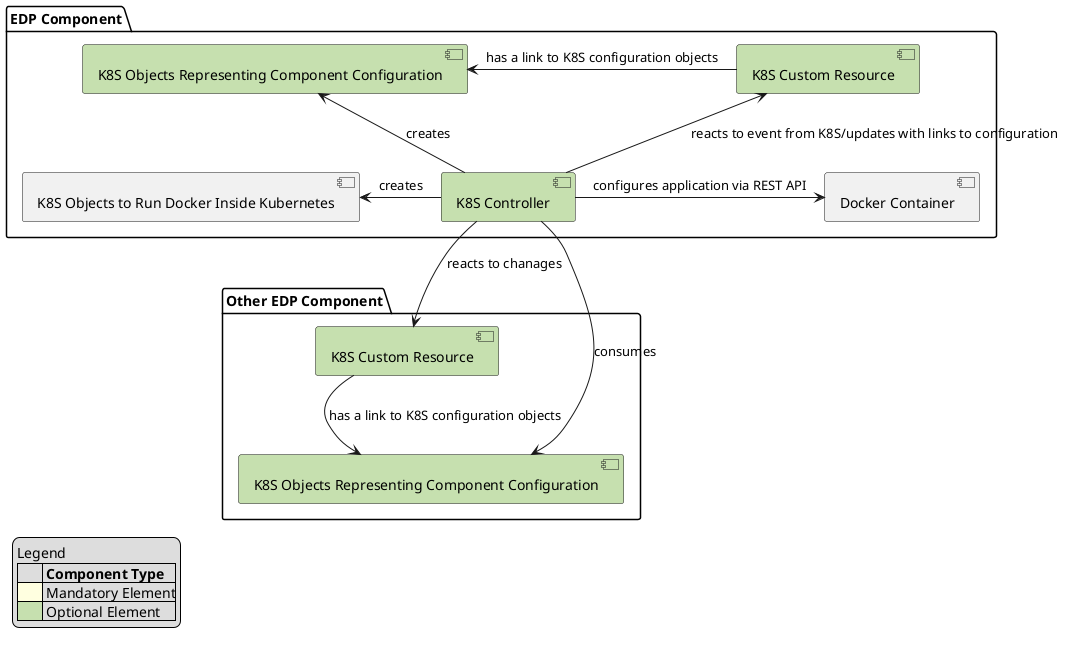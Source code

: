 @startuml

package "EDP Component" {
  component "Docker Container" as docker 
  component "K8S Objects to Run Docker Inside Kubernetes" as k8sobjects
  component "K8S Custom Resource" as cr #C6E0AF
  component "K8S Controller" as controller #C6E0AF
  component "K8S Objects Representing Component Configuration" as configuration #C6E0AF
  
  controller -up-> cr :reacts to event from K8S/updates with links to configuration
  controller -up-> configuration :creates
  cr -left-> configuration :has a link to K8S configuration objects
  controller -left-> k8sobjects :creates
  controller -right-> docker :configures application via REST API
}

package "Other EDP Component" {
  component "K8S Custom Resource" as othercr #C6E0AF
  component "K8S Objects Representing Component Configuration" as otherconfiguration #C6E0AF
  
  controller -down-> othercr :reacts to chanages
  controller -down-> otherconfiguration :consumes
  othercr -down-> otherconfiguration :has a link to K8S configuration objects
  component "K8S Objects Representing Component Configuration" as configuration #C6E0AF
}

legend left
   Legend
  |=       |= Component Type |
  |<#LightYellow>| Mandatory Element|
  |<#C6E0AF>| Optional Element|
end legend



@enduml